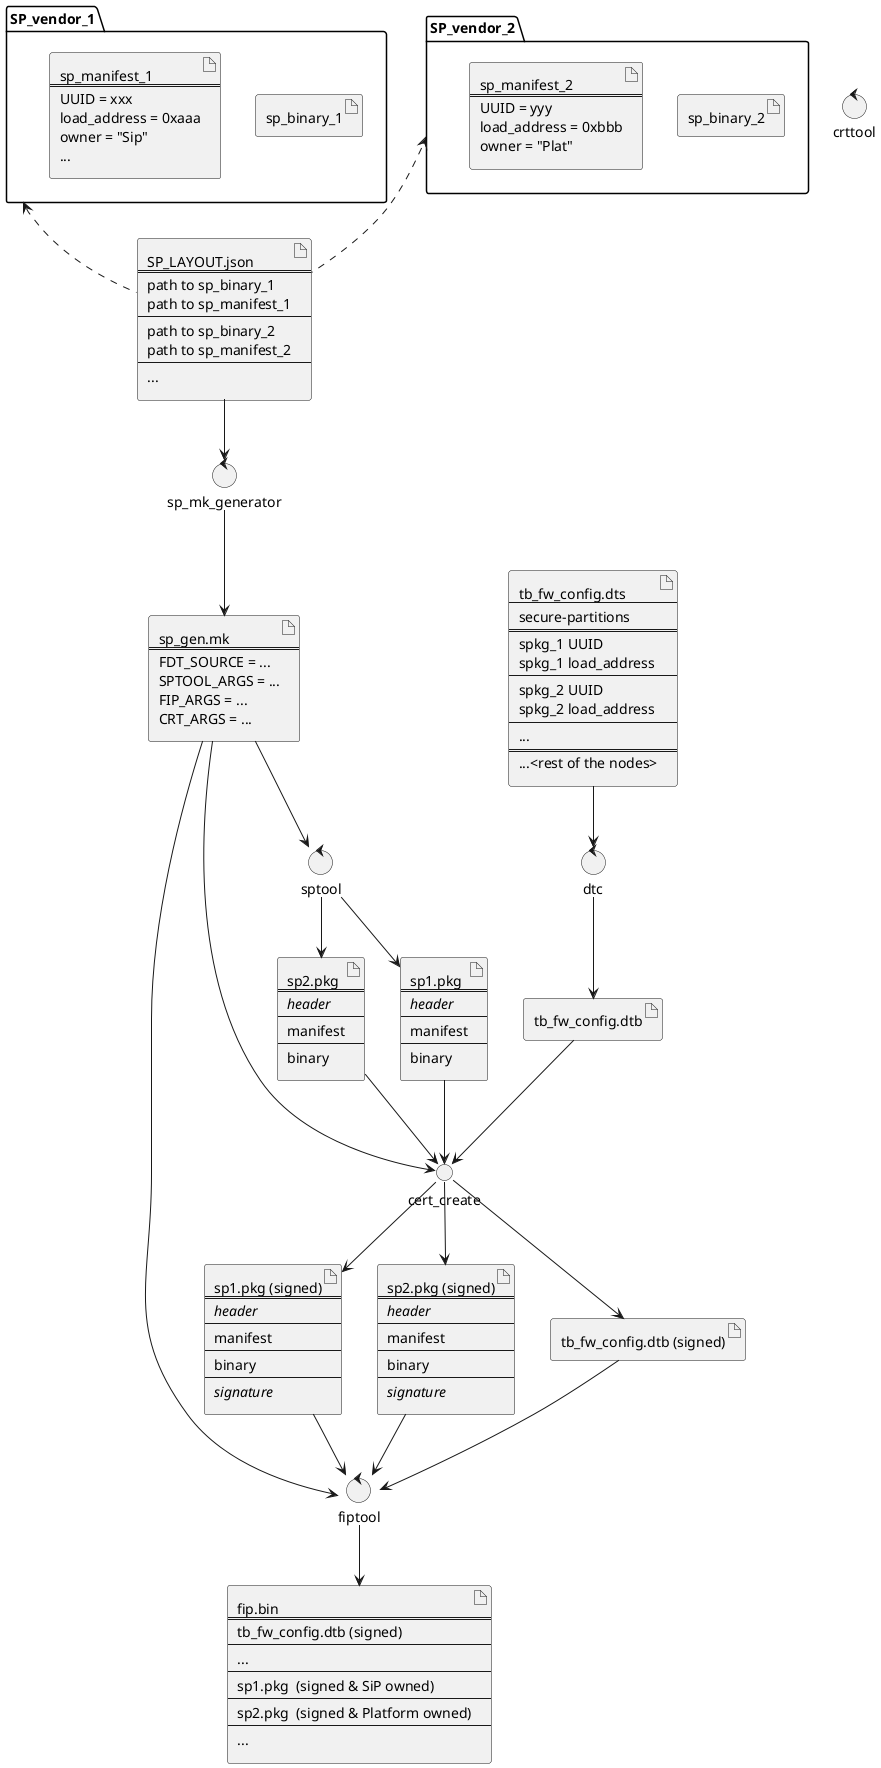 /'
 ' Copyright (c) 2020, ARM Limited and Contributors. All rights reserved.
 '
 ' SPDX-License-Identifier: BSD-3-Clause
 '/

@startuml

folder SP_vendor_1 {
 artifact sp_binary_1
 artifact sp_manifest_1 [
 sp_manifest_1
 ===
 UUID = xxx
 load_address = 0xaaa
 owner = "Sip"
 ...
 ]
}

folder SP_vendor_2 {
 artifact sp_binary_2
 artifact sp_manifest_2 [
 sp_manifest_2
 ===
 UUID = yyy
 load_address = 0xbbb
 owner = "Plat"
 ]
}

artifact tb_fw_config.dts [
 tb_fw_config.dts
 ----
 secure-partitions
 ===
 spkg_1 UUID
 spkg_1 load_address
 ---
 spkg_2 UUID
 spkg_2 load_address
 ---
 ...
 ===
 ...<rest of the nodes>
]

artifact config.json [
 SP_LAYOUT.json
 ===
 path to sp_binary_1
 path to sp_manifest_1
 ---
 path to sp_binary_2
 path to sp_manifest_2
 ---
 ...
]

control sp_mk_generator

artifact sp_gen [
 sp_gen.mk
 ===
 FDT_SOURCE = ...
 SPTOOL_ARGS = ...
 FIP_ARGS = ...
 CRT_ARGS = ...
]

control dtc
control sptool

artifact tb_fw_config.dtb

artifact spkg_1 [
 sp1.pkg
 ===
 <i>header</i>
 ---
 manifest
 ---
 binary
]

artifact spkg_2 [
 sp2.pkg
 ===
 <i>header</i>
 ---
 manifest
 ---
 binary
]

artifact signed_tb_fw_config.dtb [
 tb_fw_config.dtb (signed)
]

artifact signed_spkg_1 [
 sp1.pkg (signed)
 ===
 <i>header</i>
 ---
 manifest
 ---
 binary
 ---
 <i>signature</I>
]

artifact signed_spkg_2 [
 sp2.pkg (signed)
 ===
 <i>header</i>
 ---
 manifest
 ---
 binary
 ---
 <i>signature</I>
]

control crttool
control fiptool

artifact fip [
 fip.bin
 ===
 tb_fw_config.dtb (signed)
 ---
 ...
 ---
 sp1.pkg  (signed & SiP owned)
 ---
 sp2.pkg  (signed & Platform owned)
 ---
 ...
]

config.json .up.> SP_vendor_1
config.json .up.> SP_vendor_2
config.json --> sp_mk_generator
sp_mk_generator --> sp_gen
sp_gen --> fiptool
sp_gen --> cert_create
sp_gen --> sptool

sptool --> spkg_1
sptool --> spkg_2

spkg_1 --> cert_create
spkg_2 --> cert_create
cert_create --> signed_spkg_1
cert_create --> signed_spkg_2

tb_fw_config.dts --> dtc
dtc --> tb_fw_config.dtb
tb_fw_config.dtb --> cert_create
cert_create --> signed_tb_fw_config.dtb

signed_tb_fw_config.dtb --> fiptool
signed_spkg_1 -down-> fiptool
signed_spkg_2 -down-> fiptool
fiptool -down-> fip

@enduml
